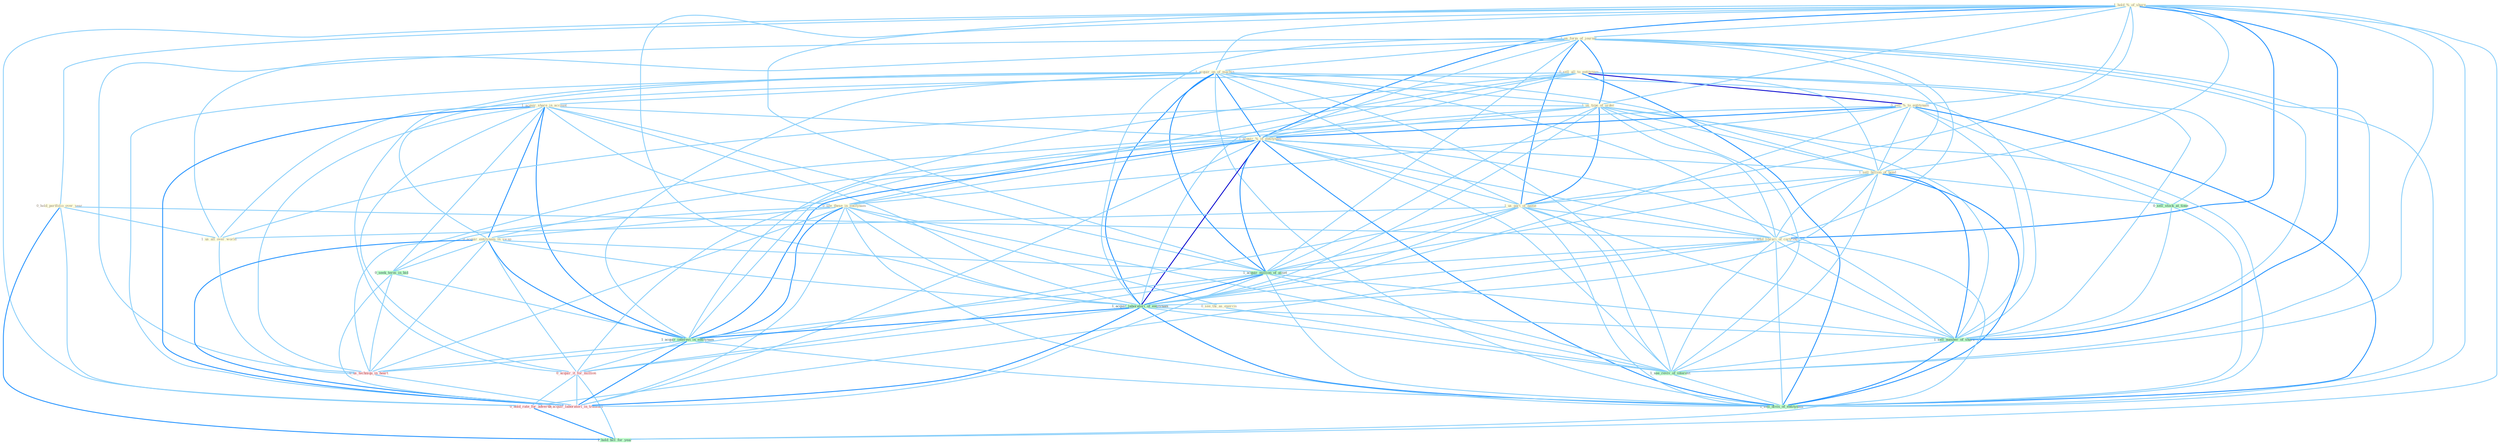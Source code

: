 Graph G{ 
    node
    [shape=polygon,style=filled,width=.5,height=.06,color="#BDFCC9",fixedsize=true,fontsize=4,
    fontcolor="#2f4f4f"];
    {node
    [color="#ffffe0", fontcolor="#8b7d6b"] "0_sell_all_to_entitynam " "1_hold_%_of_share " "0_hold_portfolio_over_year " "1_us_form_of_journal " "1_acquir_on_of_machin " "1_acquir_share_in_account " "1_us_type_of_order " "0_sell_%_to_entitynam " "1_acquir_%_of_entitynam " "0_see_these_in_entitynam " "1_sell_billion_of_bond " "0_acquir_entitynam_in_swap " "0_see_thi_as_exercis " "1_us_part_of_name " "1_us_all_over_world " "1_hold_librari_of_cartridg "}
{node [color="#fff0f5", fontcolor="#b22222"] "0_us_techniqu_in_heart " "0_acquir_it_for_million " "0_hold_rate_for_advertis " "0_acquir_laboratori_in_transact "}
edge [color="#B0E2FF"];

	"0_sell_all_to_entitynam " -- "0_sell_%_to_entitynam " [w="3", color="#0000cd" , len=0.6];
	"0_sell_all_to_entitynam " -- "1_acquir_%_of_entitynam " [w="1", color="#87cefa" ];
	"0_sell_all_to_entitynam " -- "0_see_these_in_entitynam " [w="1", color="#87cefa" ];
	"0_sell_all_to_entitynam " -- "1_sell_billion_of_bond " [w="1", color="#87cefa" ];
	"0_sell_all_to_entitynam " -- "1_us_all_over_world " [w="1", color="#87cefa" ];
	"0_sell_all_to_entitynam " -- "1_acquir_laboratori_of_entitynam " [w="1", color="#87cefa" ];
	"0_sell_all_to_entitynam " -- "1_acquir_interest_in_entitynam " [w="1", color="#87cefa" ];
	"0_sell_all_to_entitynam " -- "0_sell_stock_at_time " [w="1", color="#87cefa" ];
	"0_sell_all_to_entitynam " -- "1_sell_number_of_share " [w="1", color="#87cefa" ];
	"0_sell_all_to_entitynam " -- "1_sell_divis_of_entitynam " [w="2", color="#1e90ff" , len=0.8];
	"1_hold_%_of_share " -- "0_hold_portfolio_over_year " [w="1", color="#87cefa" ];
	"1_hold_%_of_share " -- "1_us_form_of_journal " [w="1", color="#87cefa" ];
	"1_hold_%_of_share " -- "1_acquir_on_of_machin " [w="1", color="#87cefa" ];
	"1_hold_%_of_share " -- "1_us_type_of_order " [w="1", color="#87cefa" ];
	"1_hold_%_of_share " -- "0_sell_%_to_entitynam " [w="1", color="#87cefa" ];
	"1_hold_%_of_share " -- "1_acquir_%_of_entitynam " [w="2", color="#1e90ff" , len=0.8];
	"1_hold_%_of_share " -- "1_sell_billion_of_bond " [w="1", color="#87cefa" ];
	"1_hold_%_of_share " -- "1_us_part_of_name " [w="1", color="#87cefa" ];
	"1_hold_%_of_share " -- "1_hold_librari_of_cartridg " [w="2", color="#1e90ff" , len=0.8];
	"1_hold_%_of_share " -- "1_acquir_million_of_asset " [w="1", color="#87cefa" ];
	"1_hold_%_of_share " -- "1_acquir_laboratori_of_entitynam " [w="1", color="#87cefa" ];
	"1_hold_%_of_share " -- "0_hold_rate_for_advertis " [w="1", color="#87cefa" ];
	"1_hold_%_of_share " -- "1_sell_number_of_share " [w="2", color="#1e90ff" , len=0.8];
	"1_hold_%_of_share " -- "1_see_reviv_of_interest " [w="1", color="#87cefa" ];
	"1_hold_%_of_share " -- "1_hold_bill_for_year " [w="1", color="#87cefa" ];
	"1_hold_%_of_share " -- "1_sell_divis_of_entitynam " [w="1", color="#87cefa" ];
	"0_hold_portfolio_over_year " -- "1_us_all_over_world " [w="1", color="#87cefa" ];
	"0_hold_portfolio_over_year " -- "1_hold_librari_of_cartridg " [w="1", color="#87cefa" ];
	"0_hold_portfolio_over_year " -- "0_hold_rate_for_advertis " [w="1", color="#87cefa" ];
	"0_hold_portfolio_over_year " -- "1_hold_bill_for_year " [w="2", color="#1e90ff" , len=0.8];
	"1_us_form_of_journal " -- "1_acquir_on_of_machin " [w="1", color="#87cefa" ];
	"1_us_form_of_journal " -- "1_us_type_of_order " [w="2", color="#1e90ff" , len=0.8];
	"1_us_form_of_journal " -- "1_acquir_%_of_entitynam " [w="1", color="#87cefa" ];
	"1_us_form_of_journal " -- "1_sell_billion_of_bond " [w="1", color="#87cefa" ];
	"1_us_form_of_journal " -- "1_us_part_of_name " [w="2", color="#1e90ff" , len=0.8];
	"1_us_form_of_journal " -- "1_us_all_over_world " [w="1", color="#87cefa" ];
	"1_us_form_of_journal " -- "1_hold_librari_of_cartridg " [w="1", color="#87cefa" ];
	"1_us_form_of_journal " -- "1_acquir_million_of_asset " [w="1", color="#87cefa" ];
	"1_us_form_of_journal " -- "1_acquir_laboratori_of_entitynam " [w="1", color="#87cefa" ];
	"1_us_form_of_journal " -- "0_us_techniqu_in_heart " [w="1", color="#87cefa" ];
	"1_us_form_of_journal " -- "1_sell_number_of_share " [w="1", color="#87cefa" ];
	"1_us_form_of_journal " -- "1_see_reviv_of_interest " [w="1", color="#87cefa" ];
	"1_us_form_of_journal " -- "1_sell_divis_of_entitynam " [w="1", color="#87cefa" ];
	"1_acquir_on_of_machin " -- "1_acquir_share_in_account " [w="1", color="#87cefa" ];
	"1_acquir_on_of_machin " -- "1_us_type_of_order " [w="1", color="#87cefa" ];
	"1_acquir_on_of_machin " -- "1_acquir_%_of_entitynam " [w="2", color="#1e90ff" , len=0.8];
	"1_acquir_on_of_machin " -- "1_sell_billion_of_bond " [w="1", color="#87cefa" ];
	"1_acquir_on_of_machin " -- "0_acquir_entitynam_in_swap " [w="1", color="#87cefa" ];
	"1_acquir_on_of_machin " -- "1_us_part_of_name " [w="1", color="#87cefa" ];
	"1_acquir_on_of_machin " -- "1_hold_librari_of_cartridg " [w="1", color="#87cefa" ];
	"1_acquir_on_of_machin " -- "1_acquir_million_of_asset " [w="2", color="#1e90ff" , len=0.8];
	"1_acquir_on_of_machin " -- "1_acquir_laboratori_of_entitynam " [w="2", color="#1e90ff" , len=0.8];
	"1_acquir_on_of_machin " -- "1_acquir_interest_in_entitynam " [w="1", color="#87cefa" ];
	"1_acquir_on_of_machin " -- "0_acquir_it_for_million " [w="1", color="#87cefa" ];
	"1_acquir_on_of_machin " -- "0_acquir_laboratori_in_transact " [w="1", color="#87cefa" ];
	"1_acquir_on_of_machin " -- "1_sell_number_of_share " [w="1", color="#87cefa" ];
	"1_acquir_on_of_machin " -- "1_see_reviv_of_interest " [w="1", color="#87cefa" ];
	"1_acquir_on_of_machin " -- "1_sell_divis_of_entitynam " [w="1", color="#87cefa" ];
	"1_acquir_share_in_account " -- "1_acquir_%_of_entitynam " [w="1", color="#87cefa" ];
	"1_acquir_share_in_account " -- "0_see_these_in_entitynam " [w="1", color="#87cefa" ];
	"1_acquir_share_in_account " -- "0_acquir_entitynam_in_swap " [w="2", color="#1e90ff" , len=0.8];
	"1_acquir_share_in_account " -- "1_acquir_million_of_asset " [w="1", color="#87cefa" ];
	"1_acquir_share_in_account " -- "1_acquir_laboratori_of_entitynam " [w="1", color="#87cefa" ];
	"1_acquir_share_in_account " -- "0_seek_term_in_bid " [w="1", color="#87cefa" ];
	"1_acquir_share_in_account " -- "1_acquir_interest_in_entitynam " [w="2", color="#1e90ff" , len=0.8];
	"1_acquir_share_in_account " -- "0_us_techniqu_in_heart " [w="1", color="#87cefa" ];
	"1_acquir_share_in_account " -- "0_acquir_it_for_million " [w="1", color="#87cefa" ];
	"1_acquir_share_in_account " -- "0_acquir_laboratori_in_transact " [w="2", color="#1e90ff" , len=0.8];
	"1_us_type_of_order " -- "1_acquir_%_of_entitynam " [w="1", color="#87cefa" ];
	"1_us_type_of_order " -- "1_sell_billion_of_bond " [w="1", color="#87cefa" ];
	"1_us_type_of_order " -- "1_us_part_of_name " [w="2", color="#1e90ff" , len=0.8];
	"1_us_type_of_order " -- "1_us_all_over_world " [w="1", color="#87cefa" ];
	"1_us_type_of_order " -- "1_hold_librari_of_cartridg " [w="1", color="#87cefa" ];
	"1_us_type_of_order " -- "1_acquir_million_of_asset " [w="1", color="#87cefa" ];
	"1_us_type_of_order " -- "1_acquir_laboratori_of_entitynam " [w="1", color="#87cefa" ];
	"1_us_type_of_order " -- "0_us_techniqu_in_heart " [w="1", color="#87cefa" ];
	"1_us_type_of_order " -- "1_sell_number_of_share " [w="1", color="#87cefa" ];
	"1_us_type_of_order " -- "1_see_reviv_of_interest " [w="1", color="#87cefa" ];
	"1_us_type_of_order " -- "1_sell_divis_of_entitynam " [w="1", color="#87cefa" ];
	"0_sell_%_to_entitynam " -- "1_acquir_%_of_entitynam " [w="2", color="#1e90ff" , len=0.8];
	"0_sell_%_to_entitynam " -- "0_see_these_in_entitynam " [w="1", color="#87cefa" ];
	"0_sell_%_to_entitynam " -- "1_sell_billion_of_bond " [w="1", color="#87cefa" ];
	"0_sell_%_to_entitynam " -- "1_acquir_laboratori_of_entitynam " [w="1", color="#87cefa" ];
	"0_sell_%_to_entitynam " -- "1_acquir_interest_in_entitynam " [w="1", color="#87cefa" ];
	"0_sell_%_to_entitynam " -- "0_sell_stock_at_time " [w="1", color="#87cefa" ];
	"0_sell_%_to_entitynam " -- "1_sell_number_of_share " [w="1", color="#87cefa" ];
	"0_sell_%_to_entitynam " -- "1_sell_divis_of_entitynam " [w="2", color="#1e90ff" , len=0.8];
	"1_acquir_%_of_entitynam " -- "0_see_these_in_entitynam " [w="1", color="#87cefa" ];
	"1_acquir_%_of_entitynam " -- "1_sell_billion_of_bond " [w="1", color="#87cefa" ];
	"1_acquir_%_of_entitynam " -- "0_acquir_entitynam_in_swap " [w="1", color="#87cefa" ];
	"1_acquir_%_of_entitynam " -- "1_us_part_of_name " [w="1", color="#87cefa" ];
	"1_acquir_%_of_entitynam " -- "1_hold_librari_of_cartridg " [w="1", color="#87cefa" ];
	"1_acquir_%_of_entitynam " -- "1_acquir_million_of_asset " [w="2", color="#1e90ff" , len=0.8];
	"1_acquir_%_of_entitynam " -- "1_acquir_laboratori_of_entitynam " [w="3", color="#0000cd" , len=0.6];
	"1_acquir_%_of_entitynam " -- "1_acquir_interest_in_entitynam " [w="2", color="#1e90ff" , len=0.8];
	"1_acquir_%_of_entitynam " -- "0_acquir_it_for_million " [w="1", color="#87cefa" ];
	"1_acquir_%_of_entitynam " -- "0_acquir_laboratori_in_transact " [w="1", color="#87cefa" ];
	"1_acquir_%_of_entitynam " -- "1_sell_number_of_share " [w="1", color="#87cefa" ];
	"1_acquir_%_of_entitynam " -- "1_see_reviv_of_interest " [w="1", color="#87cefa" ];
	"1_acquir_%_of_entitynam " -- "1_sell_divis_of_entitynam " [w="2", color="#1e90ff" , len=0.8];
	"0_see_these_in_entitynam " -- "0_acquir_entitynam_in_swap " [w="1", color="#87cefa" ];
	"0_see_these_in_entitynam " -- "0_see_thi_as_exercis " [w="1", color="#87cefa" ];
	"0_see_these_in_entitynam " -- "1_acquir_laboratori_of_entitynam " [w="1", color="#87cefa" ];
	"0_see_these_in_entitynam " -- "0_seek_term_in_bid " [w="1", color="#87cefa" ];
	"0_see_these_in_entitynam " -- "1_acquir_interest_in_entitynam " [w="2", color="#1e90ff" , len=0.8];
	"0_see_these_in_entitynam " -- "0_us_techniqu_in_heart " [w="1", color="#87cefa" ];
	"0_see_these_in_entitynam " -- "0_acquir_laboratori_in_transact " [w="1", color="#87cefa" ];
	"0_see_these_in_entitynam " -- "1_see_reviv_of_interest " [w="1", color="#87cefa" ];
	"0_see_these_in_entitynam " -- "1_sell_divis_of_entitynam " [w="1", color="#87cefa" ];
	"1_sell_billion_of_bond " -- "1_us_part_of_name " [w="1", color="#87cefa" ];
	"1_sell_billion_of_bond " -- "1_hold_librari_of_cartridg " [w="1", color="#87cefa" ];
	"1_sell_billion_of_bond " -- "1_acquir_million_of_asset " [w="1", color="#87cefa" ];
	"1_sell_billion_of_bond " -- "1_acquir_laboratori_of_entitynam " [w="1", color="#87cefa" ];
	"1_sell_billion_of_bond " -- "0_sell_stock_at_time " [w="1", color="#87cefa" ];
	"1_sell_billion_of_bond " -- "1_sell_number_of_share " [w="2", color="#1e90ff" , len=0.8];
	"1_sell_billion_of_bond " -- "1_see_reviv_of_interest " [w="1", color="#87cefa" ];
	"1_sell_billion_of_bond " -- "1_sell_divis_of_entitynam " [w="2", color="#1e90ff" , len=0.8];
	"0_acquir_entitynam_in_swap " -- "1_acquir_million_of_asset " [w="1", color="#87cefa" ];
	"0_acquir_entitynam_in_swap " -- "1_acquir_laboratori_of_entitynam " [w="1", color="#87cefa" ];
	"0_acquir_entitynam_in_swap " -- "0_seek_term_in_bid " [w="1", color="#87cefa" ];
	"0_acquir_entitynam_in_swap " -- "1_acquir_interest_in_entitynam " [w="2", color="#1e90ff" , len=0.8];
	"0_acquir_entitynam_in_swap " -- "0_us_techniqu_in_heart " [w="1", color="#87cefa" ];
	"0_acquir_entitynam_in_swap " -- "0_acquir_it_for_million " [w="1", color="#87cefa" ];
	"0_acquir_entitynam_in_swap " -- "0_acquir_laboratori_in_transact " [w="2", color="#1e90ff" , len=0.8];
	"0_see_thi_as_exercis " -- "1_see_reviv_of_interest " [w="1", color="#87cefa" ];
	"1_us_part_of_name " -- "1_us_all_over_world " [w="1", color="#87cefa" ];
	"1_us_part_of_name " -- "1_hold_librari_of_cartridg " [w="1", color="#87cefa" ];
	"1_us_part_of_name " -- "1_acquir_million_of_asset " [w="1", color="#87cefa" ];
	"1_us_part_of_name " -- "1_acquir_laboratori_of_entitynam " [w="1", color="#87cefa" ];
	"1_us_part_of_name " -- "0_us_techniqu_in_heart " [w="1", color="#87cefa" ];
	"1_us_part_of_name " -- "1_sell_number_of_share " [w="1", color="#87cefa" ];
	"1_us_part_of_name " -- "1_see_reviv_of_interest " [w="1", color="#87cefa" ];
	"1_us_part_of_name " -- "1_sell_divis_of_entitynam " [w="1", color="#87cefa" ];
	"1_us_all_over_world " -- "0_us_techniqu_in_heart " [w="1", color="#87cefa" ];
	"1_hold_librari_of_cartridg " -- "1_acquir_million_of_asset " [w="1", color="#87cefa" ];
	"1_hold_librari_of_cartridg " -- "1_acquir_laboratori_of_entitynam " [w="1", color="#87cefa" ];
	"1_hold_librari_of_cartridg " -- "0_hold_rate_for_advertis " [w="1", color="#87cefa" ];
	"1_hold_librari_of_cartridg " -- "1_sell_number_of_share " [w="1", color="#87cefa" ];
	"1_hold_librari_of_cartridg " -- "1_see_reviv_of_interest " [w="1", color="#87cefa" ];
	"1_hold_librari_of_cartridg " -- "1_hold_bill_for_year " [w="1", color="#87cefa" ];
	"1_hold_librari_of_cartridg " -- "1_sell_divis_of_entitynam " [w="1", color="#87cefa" ];
	"1_acquir_million_of_asset " -- "1_acquir_laboratori_of_entitynam " [w="2", color="#1e90ff" , len=0.8];
	"1_acquir_million_of_asset " -- "1_acquir_interest_in_entitynam " [w="1", color="#87cefa" ];
	"1_acquir_million_of_asset " -- "0_acquir_it_for_million " [w="1", color="#87cefa" ];
	"1_acquir_million_of_asset " -- "0_acquir_laboratori_in_transact " [w="1", color="#87cefa" ];
	"1_acquir_million_of_asset " -- "1_sell_number_of_share " [w="1", color="#87cefa" ];
	"1_acquir_million_of_asset " -- "1_see_reviv_of_interest " [w="1", color="#87cefa" ];
	"1_acquir_million_of_asset " -- "1_sell_divis_of_entitynam " [w="1", color="#87cefa" ];
	"1_acquir_laboratori_of_entitynam " -- "1_acquir_interest_in_entitynam " [w="2", color="#1e90ff" , len=0.8];
	"1_acquir_laboratori_of_entitynam " -- "0_acquir_it_for_million " [w="1", color="#87cefa" ];
	"1_acquir_laboratori_of_entitynam " -- "0_acquir_laboratori_in_transact " [w="2", color="#1e90ff" , len=0.8];
	"1_acquir_laboratori_of_entitynam " -- "1_sell_number_of_share " [w="1", color="#87cefa" ];
	"1_acquir_laboratori_of_entitynam " -- "1_see_reviv_of_interest " [w="1", color="#87cefa" ];
	"1_acquir_laboratori_of_entitynam " -- "1_sell_divis_of_entitynam " [w="2", color="#1e90ff" , len=0.8];
	"0_seek_term_in_bid " -- "1_acquir_interest_in_entitynam " [w="1", color="#87cefa" ];
	"0_seek_term_in_bid " -- "0_us_techniqu_in_heart " [w="1", color="#87cefa" ];
	"0_seek_term_in_bid " -- "0_acquir_laboratori_in_transact " [w="1", color="#87cefa" ];
	"1_acquir_interest_in_entitynam " -- "0_us_techniqu_in_heart " [w="1", color="#87cefa" ];
	"1_acquir_interest_in_entitynam " -- "0_acquir_it_for_million " [w="1", color="#87cefa" ];
	"1_acquir_interest_in_entitynam " -- "0_acquir_laboratori_in_transact " [w="2", color="#1e90ff" , len=0.8];
	"1_acquir_interest_in_entitynam " -- "1_sell_divis_of_entitynam " [w="1", color="#87cefa" ];
	"0_us_techniqu_in_heart " -- "0_acquir_laboratori_in_transact " [w="1", color="#87cefa" ];
	"0_acquir_it_for_million " -- "0_hold_rate_for_advertis " [w="1", color="#87cefa" ];
	"0_acquir_it_for_million " -- "0_acquir_laboratori_in_transact " [w="1", color="#87cefa" ];
	"0_acquir_it_for_million " -- "1_hold_bill_for_year " [w="1", color="#87cefa" ];
	"0_hold_rate_for_advertis " -- "1_hold_bill_for_year " [w="2", color="#1e90ff" , len=0.8];
	"0_sell_stock_at_time " -- "1_sell_number_of_share " [w="1", color="#87cefa" ];
	"0_sell_stock_at_time " -- "1_sell_divis_of_entitynam " [w="1", color="#87cefa" ];
	"1_sell_number_of_share " -- "1_see_reviv_of_interest " [w="1", color="#87cefa" ];
	"1_sell_number_of_share " -- "1_sell_divis_of_entitynam " [w="2", color="#1e90ff" , len=0.8];
	"1_see_reviv_of_interest " -- "1_sell_divis_of_entitynam " [w="1", color="#87cefa" ];
}